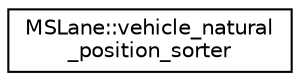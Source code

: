 digraph "Graphical Class Hierarchy"
{
  edge [fontname="Helvetica",fontsize="10",labelfontname="Helvetica",labelfontsize="10"];
  node [fontname="Helvetica",fontsize="10",shape=record];
  rankdir="LR";
  Node0 [label="MSLane::vehicle_natural\l_position_sorter",height=0.2,width=0.4,color="black", fillcolor="white", style="filled",URL="$d5/da4/class_m_s_lane_1_1vehicle__natural__position__sorter.html"];
}
